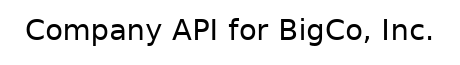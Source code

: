 digraph application_state_diagram {
  graph [
    labelloc="t";
    fontname="Helvetica"
    label="Company API for BigCo, Inc.";
    URL="index.html" target="_parent"
  ];
  node [shape = box, style = "bold,filled" fillcolor="lightgray"];




}